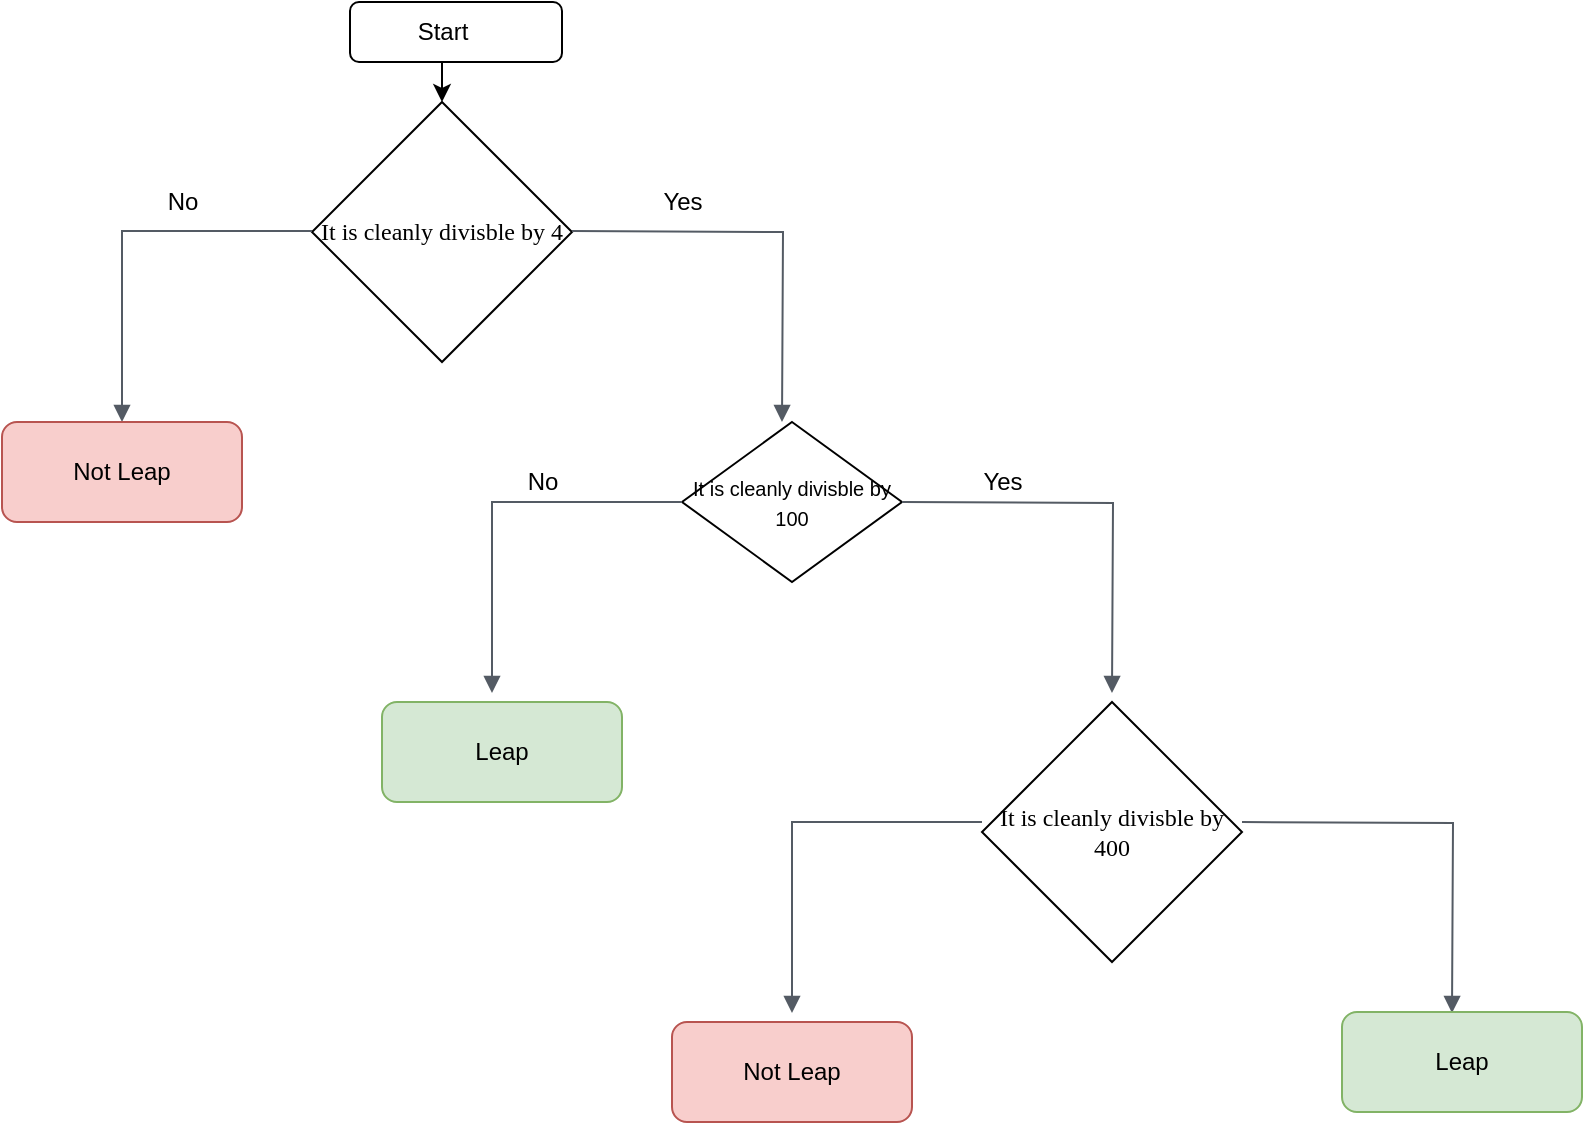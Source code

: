 <mxfile version="13.7.9" type="github">
  <diagram id="C5RBs43oDa-KdzZeNtuy" name="Page-1">
    <mxGraphModel dx="1320" dy="516" grid="1" gridSize="10" guides="1" tooltips="1" connect="1" arrows="1" fold="1" page="1" pageScale="1" pageWidth="827" pageHeight="1169" math="0" shadow="0">
      <root>
        <object label="" id="WIyWlLk6GJQsqaUBKTNV-0">
          <mxCell />
        </object>
        <mxCell id="WIyWlLk6GJQsqaUBKTNV-1" parent="WIyWlLk6GJQsqaUBKTNV-0" />
        <mxCell id="Pv05cdu9Z7BgthlSxjxa-10" style="edgeStyle=orthogonalEdgeStyle;rounded=0;orthogonalLoop=1;jettySize=auto;html=1;exitX=0.5;exitY=1;exitDx=0;exitDy=0;" edge="1" parent="WIyWlLk6GJQsqaUBKTNV-1" source="Pv05cdu9Z7BgthlSxjxa-3">
          <mxGeometry relative="1" as="geometry">
            <mxPoint x="340" y="80" as="targetPoint" />
          </mxGeometry>
        </mxCell>
        <mxCell id="Pv05cdu9Z7BgthlSxjxa-3" value="" style="rounded=1;whiteSpace=wrap;html=1;strokeColor=#000000;" vertex="1" parent="WIyWlLk6GJQsqaUBKTNV-1">
          <mxGeometry x="294" y="30" width="106" height="30" as="geometry" />
        </mxCell>
        <mxCell id="Pv05cdu9Z7BgthlSxjxa-4" value="Start" style="text;html=1;resizable=0;autosize=1;align=center;verticalAlign=middle;points=[];fillColor=none;strokeColor=none;rounded=0;" vertex="1" parent="WIyWlLk6GJQsqaUBKTNV-1">
          <mxGeometry x="320" y="35" width="40" height="20" as="geometry" />
        </mxCell>
        <mxCell id="Pv05cdu9Z7BgthlSxjxa-11" value="&lt;font face=&quot;Times New Roman&quot;&gt;It is cleanly divisble by 4&lt;/font&gt;" style="rhombus;whiteSpace=wrap;html=1;strokeColor=#000000;" vertex="1" parent="WIyWlLk6GJQsqaUBKTNV-1">
          <mxGeometry x="275" y="80" width="130" height="130" as="geometry" />
        </mxCell>
        <mxCell id="Pv05cdu9Z7BgthlSxjxa-12" value="" style="edgeStyle=orthogonalEdgeStyle;html=1;endArrow=none;elbow=vertical;startArrow=block;startFill=1;strokeColor=#545B64;rounded=0;" edge="1" parent="WIyWlLk6GJQsqaUBKTNV-1">
          <mxGeometry width="100" relative="1" as="geometry">
            <mxPoint x="180" y="240" as="sourcePoint" />
            <mxPoint x="275" y="144.5" as="targetPoint" />
            <Array as="points">
              <mxPoint x="195" y="144.5" />
              <mxPoint x="195" y="144.5" />
            </Array>
          </mxGeometry>
        </mxCell>
        <mxCell id="Pv05cdu9Z7BgthlSxjxa-16" value="" style="edgeStyle=orthogonalEdgeStyle;html=1;endArrow=block;elbow=vertical;startArrow=none;endFill=1;strokeColor=#545B64;rounded=0;" edge="1" parent="WIyWlLk6GJQsqaUBKTNV-1">
          <mxGeometry width="100" relative="1" as="geometry">
            <mxPoint x="405" y="144.5" as="sourcePoint" />
            <mxPoint x="510" y="240" as="targetPoint" />
          </mxGeometry>
        </mxCell>
        <mxCell id="Pv05cdu9Z7BgthlSxjxa-17" value="No" style="text;html=1;align=center;verticalAlign=middle;resizable=0;points=[];autosize=1;" vertex="1" parent="WIyWlLk6GJQsqaUBKTNV-1">
          <mxGeometry x="195" y="120" width="30" height="20" as="geometry" />
        </mxCell>
        <mxCell id="Pv05cdu9Z7BgthlSxjxa-18" value="Yes" style="text;html=1;align=center;verticalAlign=middle;resizable=0;points=[];autosize=1;" vertex="1" parent="WIyWlLk6GJQsqaUBKTNV-1">
          <mxGeometry x="440" y="120" width="40" height="20" as="geometry" />
        </mxCell>
        <mxCell id="Pv05cdu9Z7BgthlSxjxa-19" value="Not Leap" style="rounded=1;whiteSpace=wrap;html=1;strokeColor=#b85450;fillColor=#f8cecc;" vertex="1" parent="WIyWlLk6GJQsqaUBKTNV-1">
          <mxGeometry x="120" y="240" width="120" height="50" as="geometry" />
        </mxCell>
        <mxCell id="Pv05cdu9Z7BgthlSxjxa-21" value="&lt;font size=&quot;1&quot;&gt;It is cleanly divisble by 100&lt;/font&gt;" style="rhombus;whiteSpace=wrap;html=1;strokeColor=#000000;" vertex="1" parent="WIyWlLk6GJQsqaUBKTNV-1">
          <mxGeometry x="460" y="240" width="110" height="80" as="geometry" />
        </mxCell>
        <mxCell id="Pv05cdu9Z7BgthlSxjxa-25" value="" style="edgeStyle=orthogonalEdgeStyle;html=1;endArrow=none;elbow=vertical;startArrow=block;startFill=1;strokeColor=#545B64;rounded=0;" edge="1" parent="WIyWlLk6GJQsqaUBKTNV-1">
          <mxGeometry width="100" relative="1" as="geometry">
            <mxPoint x="365" y="375.5" as="sourcePoint" />
            <mxPoint x="460" y="280" as="targetPoint" />
            <Array as="points">
              <mxPoint x="380" y="280" />
              <mxPoint x="380" y="280" />
            </Array>
          </mxGeometry>
        </mxCell>
        <mxCell id="Pv05cdu9Z7BgthlSxjxa-26" value="" style="edgeStyle=orthogonalEdgeStyle;html=1;endArrow=block;elbow=vertical;startArrow=none;endFill=1;strokeColor=#545B64;rounded=0;" edge="1" parent="WIyWlLk6GJQsqaUBKTNV-1">
          <mxGeometry width="100" relative="1" as="geometry">
            <mxPoint x="570" y="280" as="sourcePoint" />
            <mxPoint x="675" y="375.5" as="targetPoint" />
          </mxGeometry>
        </mxCell>
        <mxCell id="Pv05cdu9Z7BgthlSxjxa-27" value="No" style="text;html=1;align=center;verticalAlign=middle;resizable=0;points=[];autosize=1;" vertex="1" parent="WIyWlLk6GJQsqaUBKTNV-1">
          <mxGeometry x="375" y="260" width="30" height="20" as="geometry" />
        </mxCell>
        <mxCell id="Pv05cdu9Z7BgthlSxjxa-28" value="Yes" style="text;html=1;align=center;verticalAlign=middle;resizable=0;points=[];autosize=1;" vertex="1" parent="WIyWlLk6GJQsqaUBKTNV-1">
          <mxGeometry x="600" y="260" width="40" height="20" as="geometry" />
        </mxCell>
        <mxCell id="Pv05cdu9Z7BgthlSxjxa-29" value="Leap" style="rounded=1;whiteSpace=wrap;html=1;strokeColor=#82b366;fillColor=#d5e8d4;" vertex="1" parent="WIyWlLk6GJQsqaUBKTNV-1">
          <mxGeometry x="310" y="380" width="120" height="50" as="geometry" />
        </mxCell>
        <mxCell id="Pv05cdu9Z7BgthlSxjxa-30" value="&lt;font face=&quot;Times New Roman&quot;&gt;It is cleanly divisble by 400&lt;/font&gt;" style="rhombus;whiteSpace=wrap;html=1;strokeColor=#000000;" vertex="1" parent="WIyWlLk6GJQsqaUBKTNV-1">
          <mxGeometry x="610" y="380" width="130" height="130" as="geometry" />
        </mxCell>
        <mxCell id="Pv05cdu9Z7BgthlSxjxa-31" value="" style="edgeStyle=orthogonalEdgeStyle;html=1;endArrow=none;elbow=vertical;startArrow=block;startFill=1;strokeColor=#545B64;rounded=0;" edge="1" parent="WIyWlLk6GJQsqaUBKTNV-1">
          <mxGeometry width="100" relative="1" as="geometry">
            <mxPoint x="515" y="535.5" as="sourcePoint" />
            <mxPoint x="610" y="440" as="targetPoint" />
            <Array as="points">
              <mxPoint x="530" y="440" />
              <mxPoint x="530" y="440" />
            </Array>
          </mxGeometry>
        </mxCell>
        <mxCell id="Pv05cdu9Z7BgthlSxjxa-32" value="" style="edgeStyle=orthogonalEdgeStyle;html=1;endArrow=block;elbow=vertical;startArrow=none;endFill=1;strokeColor=#545B64;rounded=0;" edge="1" parent="WIyWlLk6GJQsqaUBKTNV-1">
          <mxGeometry width="100" relative="1" as="geometry">
            <mxPoint x="740" y="440" as="sourcePoint" />
            <mxPoint x="845" y="535.5" as="targetPoint" />
          </mxGeometry>
        </mxCell>
        <mxCell id="Pv05cdu9Z7BgthlSxjxa-33" value="Leap" style="rounded=1;whiteSpace=wrap;html=1;strokeColor=#82b366;fillColor=#d5e8d4;" vertex="1" parent="WIyWlLk6GJQsqaUBKTNV-1">
          <mxGeometry x="790" y="535" width="120" height="50" as="geometry" />
        </mxCell>
        <mxCell id="Pv05cdu9Z7BgthlSxjxa-34" value="Not Leap" style="rounded=1;whiteSpace=wrap;html=1;strokeColor=#b85450;fillColor=#f8cecc;" vertex="1" parent="WIyWlLk6GJQsqaUBKTNV-1">
          <mxGeometry x="455" y="540" width="120" height="50" as="geometry" />
        </mxCell>
      </root>
    </mxGraphModel>
  </diagram>
</mxfile>
